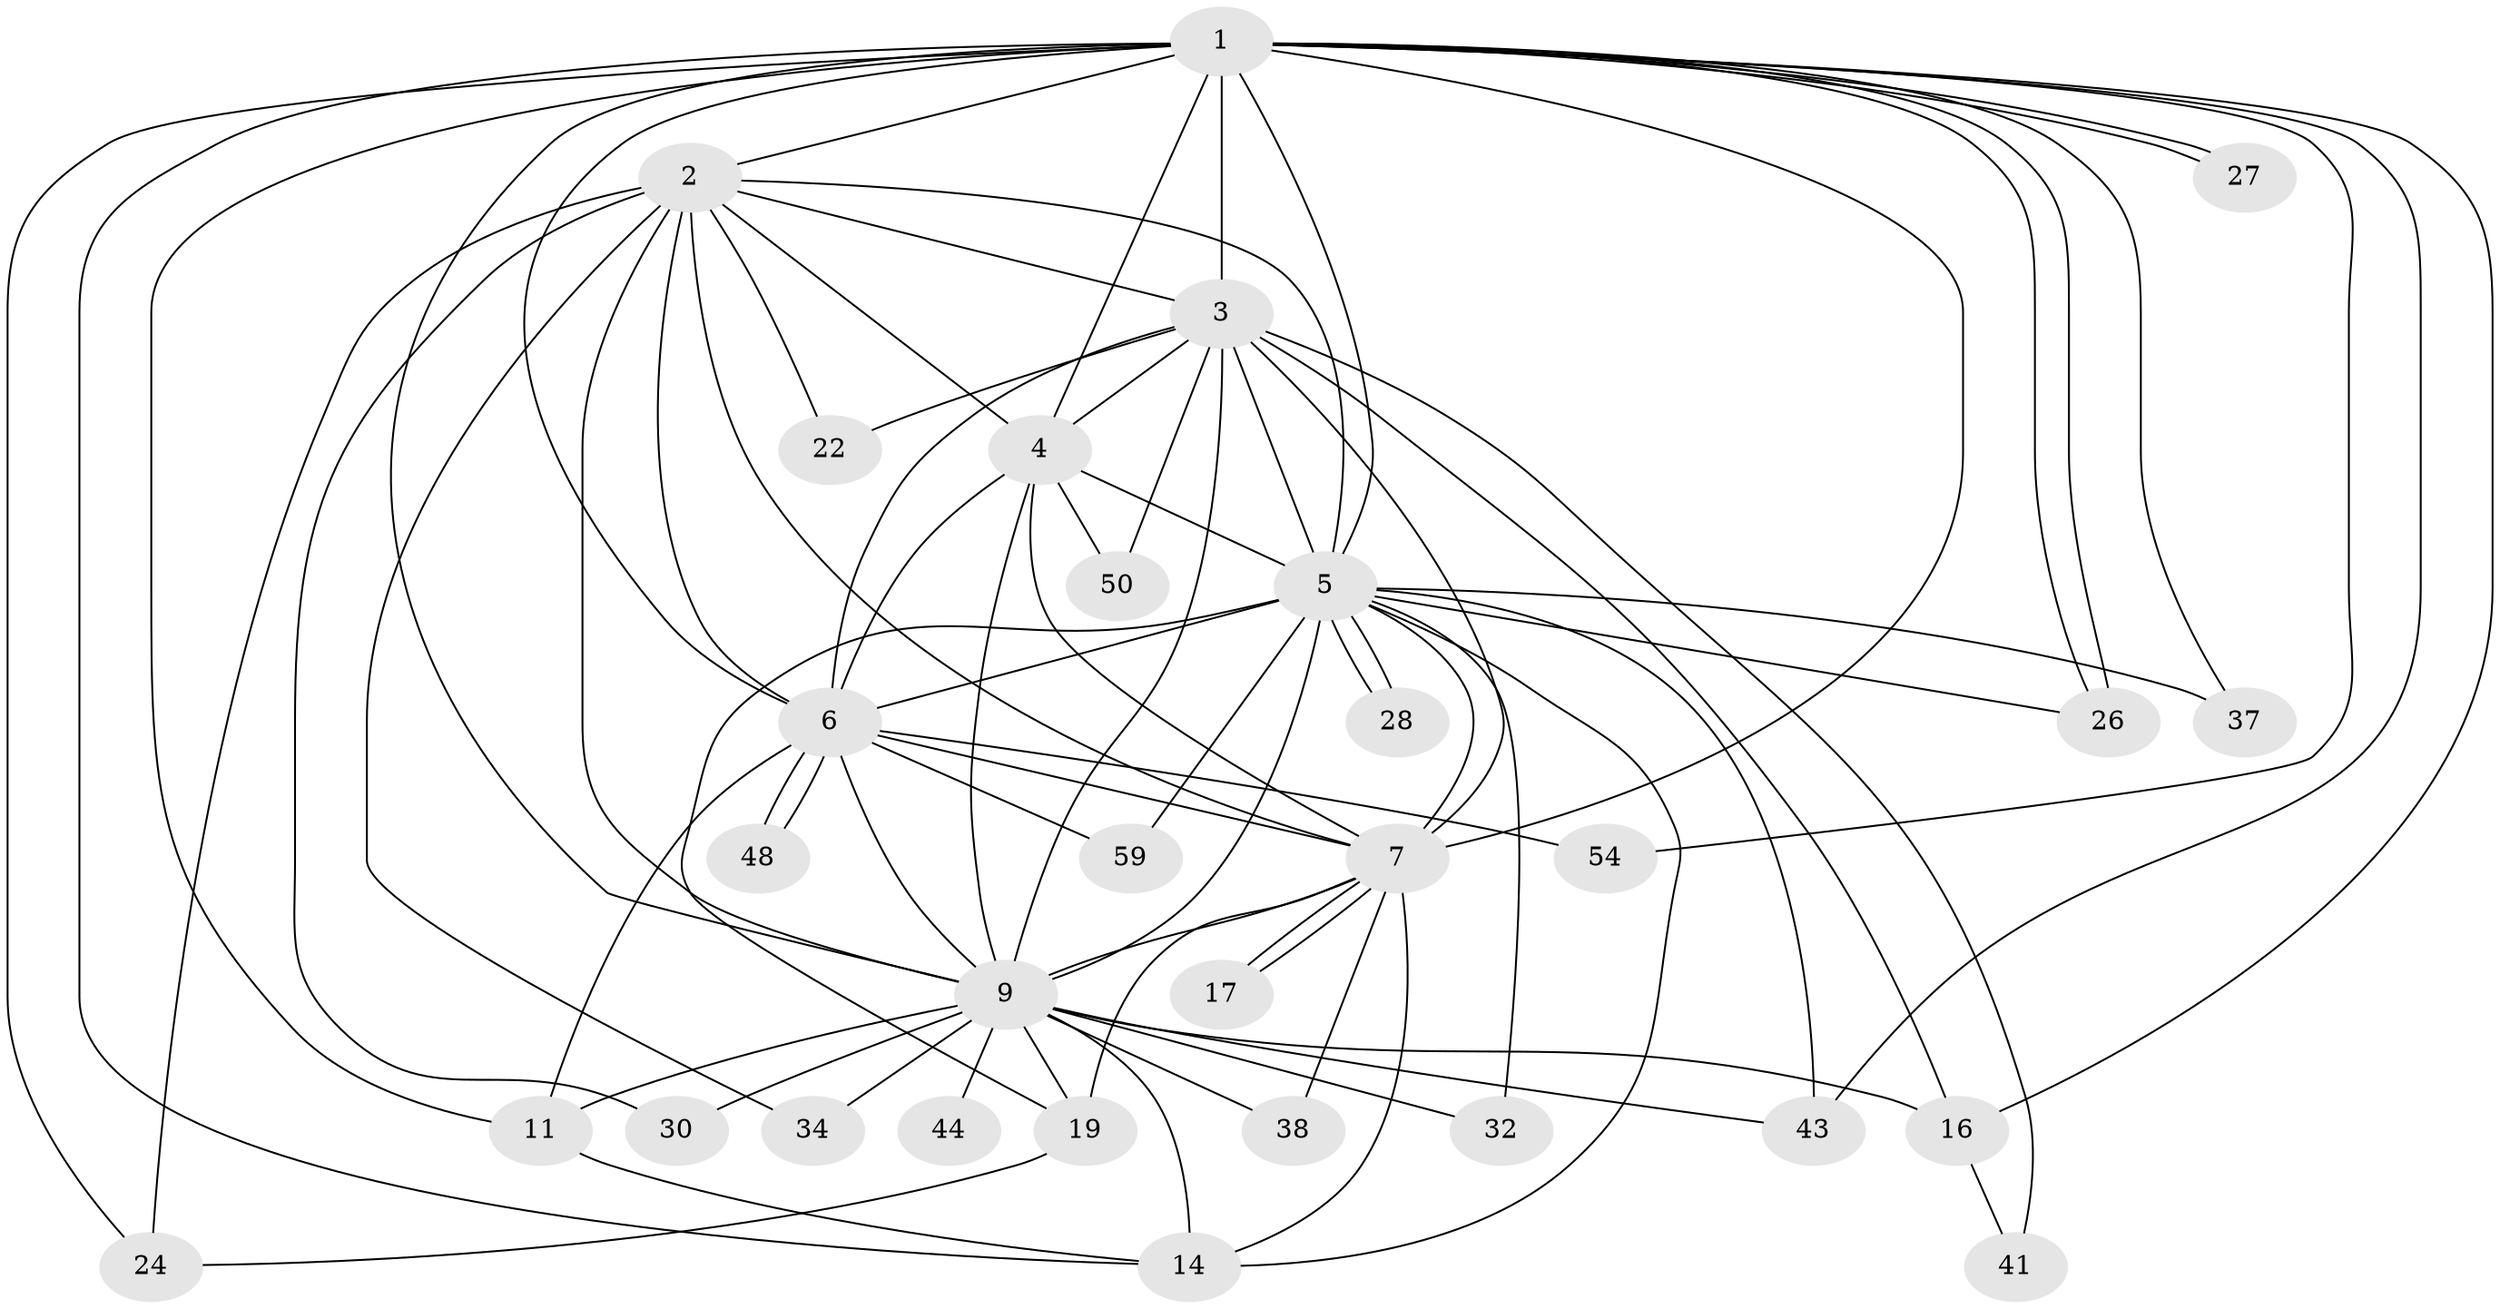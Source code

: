 // original degree distribution, {23: 0.03333333333333333, 16: 0.016666666666666666, 15: 0.06666666666666667, 12: 0.016666666666666666, 13: 0.016666666666666666, 17: 0.016666666666666666, 4: 0.05, 2: 0.6166666666666667, 7: 0.03333333333333333, 5: 0.016666666666666666, 3: 0.11666666666666667}
// Generated by graph-tools (version 1.1) at 2025/13/03/09/25 04:13:49]
// undirected, 30 vertices, 80 edges
graph export_dot {
graph [start="1"]
  node [color=gray90,style=filled];
  1;
  2;
  3;
  4;
  5 [super="+8"];
  6;
  7;
  9 [super="+58+49+42+40+29+21+36+15+10+33+23"];
  11;
  14 [super="+60+35+25"];
  16;
  17;
  19 [super="+39"];
  22;
  24 [super="+52"];
  26;
  27;
  28;
  30;
  32;
  34;
  37;
  38;
  41;
  43;
  44;
  48;
  50;
  54 [super="+57"];
  59;
  1 -- 2;
  1 -- 3;
  1 -- 4;
  1 -- 5 [weight=2];
  1 -- 6;
  1 -- 7;
  1 -- 9 [weight=5];
  1 -- 11;
  1 -- 16;
  1 -- 26;
  1 -- 26;
  1 -- 27;
  1 -- 27;
  1 -- 37;
  1 -- 43;
  1 -- 54;
  1 -- 24;
  1 -- 14;
  2 -- 3;
  2 -- 4;
  2 -- 5 [weight=3];
  2 -- 6;
  2 -- 7;
  2 -- 9 [weight=4];
  2 -- 22;
  2 -- 24;
  2 -- 30;
  2 -- 34;
  3 -- 4;
  3 -- 5 [weight=2];
  3 -- 6;
  3 -- 7;
  3 -- 9 [weight=4];
  3 -- 16;
  3 -- 22;
  3 -- 41;
  3 -- 50;
  4 -- 5 [weight=3];
  4 -- 6;
  4 -- 7;
  4 -- 9 [weight=3];
  4 -- 50;
  5 -- 6 [weight=2];
  5 -- 7 [weight=2];
  5 -- 9 [weight=8];
  5 -- 28;
  5 -- 28;
  5 -- 59;
  5 -- 14;
  5 -- 19;
  5 -- 26;
  5 -- 32;
  5 -- 37;
  5 -- 43;
  6 -- 7;
  6 -- 9 [weight=2];
  6 -- 11;
  6 -- 48;
  6 -- 48;
  6 -- 54 [weight=2];
  6 -- 59;
  7 -- 9 [weight=3];
  7 -- 14;
  7 -- 17;
  7 -- 17;
  7 -- 38;
  7 -- 19;
  9 -- 38;
  9 -- 16;
  9 -- 34 [weight=2];
  9 -- 30;
  9 -- 11;
  9 -- 43;
  9 -- 14;
  9 -- 32;
  9 -- 44;
  9 -- 19;
  11 -- 14;
  16 -- 41;
  19 -- 24;
}
